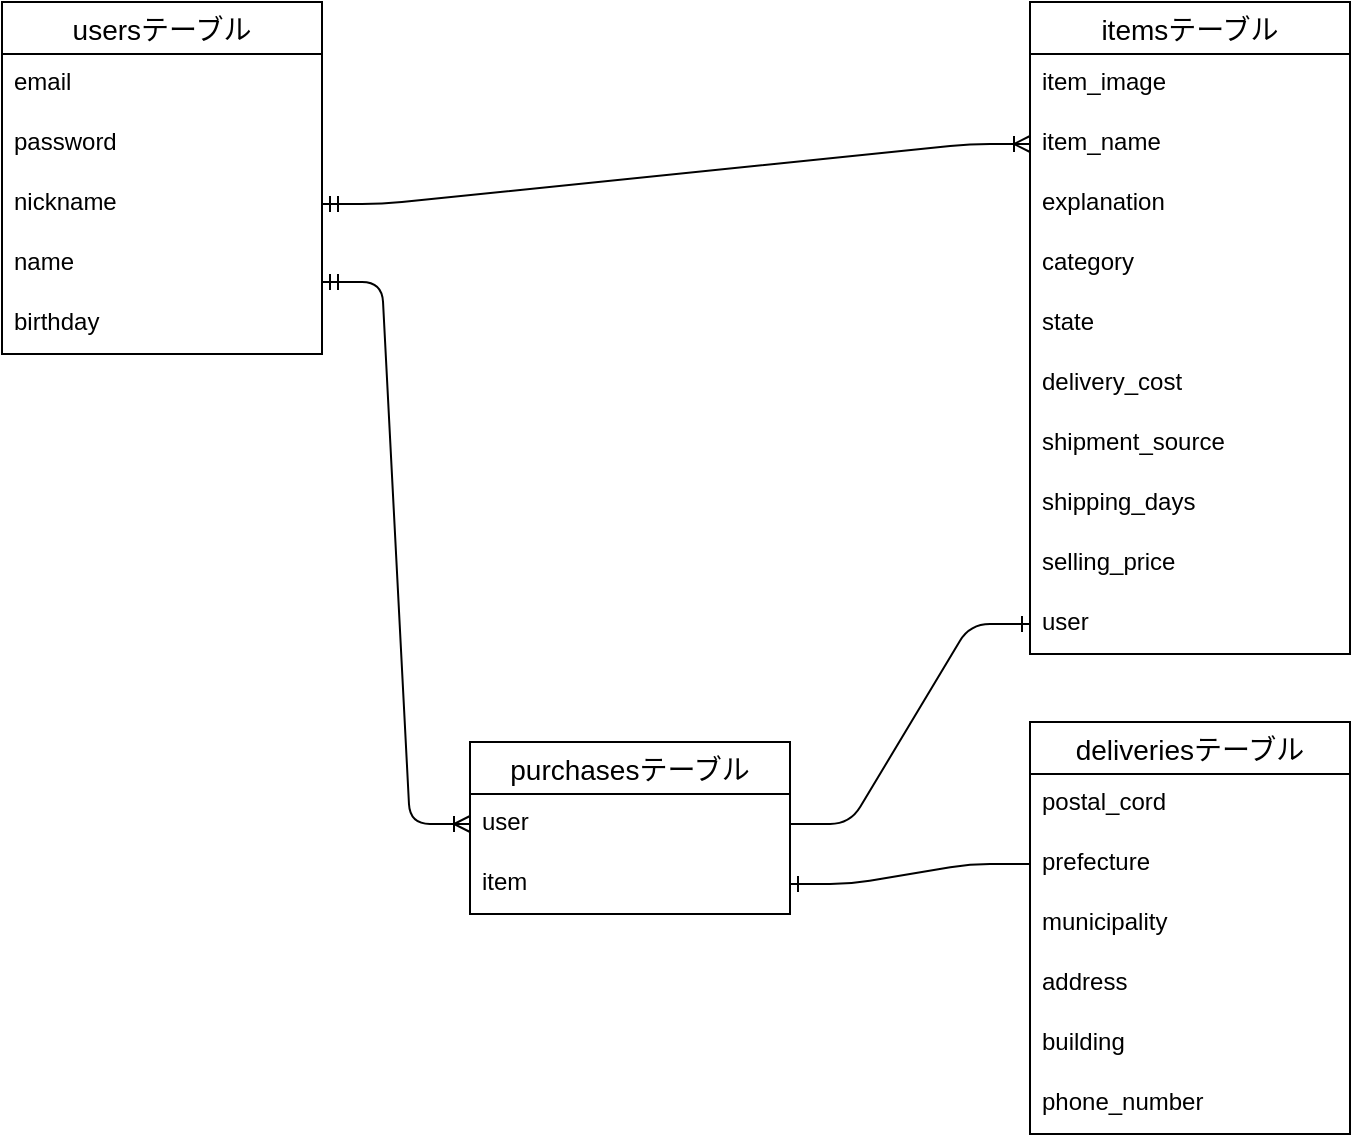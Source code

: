 <mxfile version="13.10.0" type="embed">
    <diagram id="3LET0M5TmCoL5MCrsVWT" name="ページ1">
        <mxGraphModel dx="990" dy="635" grid="1" gridSize="10" guides="1" tooltips="1" connect="1" arrows="1" fold="1" page="1" pageScale="1" pageWidth="850" pageHeight="1100" math="0" shadow="0">
            <root>
                <mxCell id="0"/>
                <mxCell id="1" parent="0"/>
                <mxCell id="15" value="usersテーブル" style="swimlane;fontStyle=0;childLayout=stackLayout;horizontal=1;startSize=26;horizontalStack=0;resizeParent=1;resizeParentMax=0;resizeLast=0;collapsible=1;marginBottom=0;align=center;fontSize=14;" parent="1" vertex="1">
                    <mxGeometry x="76" y="30" width="160" height="176" as="geometry">
                        <mxRectangle x="30" y="120" width="120" height="26" as="alternateBounds"/>
                    </mxGeometry>
                </mxCell>
                <mxCell id="16" value="email" style="text;strokeColor=none;fillColor=none;spacingLeft=4;spacingRight=4;overflow=hidden;rotatable=0;points=[[0,0.5],[1,0.5]];portConstraint=eastwest;fontSize=12;" parent="15" vertex="1">
                    <mxGeometry y="26" width="160" height="30" as="geometry"/>
                </mxCell>
                <mxCell id="17" value="password&#10;" style="text;strokeColor=none;fillColor=none;spacingLeft=4;spacingRight=4;overflow=hidden;rotatable=0;points=[[0,0.5],[1,0.5]];portConstraint=eastwest;fontSize=12;" parent="15" vertex="1">
                    <mxGeometry y="56" width="160" height="30" as="geometry"/>
                </mxCell>
                <mxCell id="44" value="nickname" style="text;strokeColor=none;fillColor=none;spacingLeft=4;spacingRight=4;overflow=hidden;rotatable=0;points=[[0,0.5],[1,0.5]];portConstraint=eastwest;fontSize=12;" parent="15" vertex="1">
                    <mxGeometry y="86" width="160" height="30" as="geometry"/>
                </mxCell>
                <mxCell id="45" value="name" style="text;strokeColor=none;fillColor=none;spacingLeft=4;spacingRight=4;overflow=hidden;rotatable=0;points=[[0,0.5],[1,0.5]];portConstraint=eastwest;fontSize=12;" parent="15" vertex="1">
                    <mxGeometry y="116" width="160" height="30" as="geometry"/>
                </mxCell>
                <mxCell id="49" value="birthday" style="text;strokeColor=none;fillColor=none;spacingLeft=4;spacingRight=4;overflow=hidden;rotatable=0;points=[[0,0.5],[1,0.5]];portConstraint=eastwest;fontSize=12;" parent="15" vertex="1">
                    <mxGeometry y="146" width="160" height="30" as="geometry"/>
                </mxCell>
                <mxCell id="50" value="itemsテーブル" style="swimlane;fontStyle=0;childLayout=stackLayout;horizontal=1;startSize=26;horizontalStack=0;resizeParent=1;resizeParentMax=0;resizeLast=0;collapsible=1;marginBottom=0;align=center;fontSize=14;" parent="1" vertex="1">
                    <mxGeometry x="590" y="30" width="160" height="326" as="geometry"/>
                </mxCell>
                <mxCell id="54" value="item_image" style="text;strokeColor=none;fillColor=none;spacingLeft=4;spacingRight=4;overflow=hidden;rotatable=0;points=[[0,0.5],[1,0.5]];portConstraint=eastwest;fontSize=12;" parent="50" vertex="1">
                    <mxGeometry y="26" width="160" height="30" as="geometry"/>
                </mxCell>
                <mxCell id="52" value="item_name" style="text;strokeColor=none;fillColor=none;spacingLeft=4;spacingRight=4;overflow=hidden;rotatable=0;points=[[0,0.5],[1,0.5]];portConstraint=eastwest;fontSize=12;" parent="50" vertex="1">
                    <mxGeometry y="56" width="160" height="30" as="geometry"/>
                </mxCell>
                <mxCell id="53" value="explanation" style="text;strokeColor=none;fillColor=none;spacingLeft=4;spacingRight=4;overflow=hidden;rotatable=0;points=[[0,0.5],[1,0.5]];portConstraint=eastwest;fontSize=12;" parent="50" vertex="1">
                    <mxGeometry y="86" width="160" height="30" as="geometry"/>
                </mxCell>
                <mxCell id="55" value="category" style="text;strokeColor=none;fillColor=none;spacingLeft=4;spacingRight=4;overflow=hidden;rotatable=0;points=[[0,0.5],[1,0.5]];portConstraint=eastwest;fontSize=12;" parent="50" vertex="1">
                    <mxGeometry y="116" width="160" height="30" as="geometry"/>
                </mxCell>
                <mxCell id="56" value="state" style="text;strokeColor=none;fillColor=none;spacingLeft=4;spacingRight=4;overflow=hidden;rotatable=0;points=[[0,0.5],[1,0.5]];portConstraint=eastwest;fontSize=12;" parent="50" vertex="1">
                    <mxGeometry y="146" width="160" height="30" as="geometry"/>
                </mxCell>
                <mxCell id="58" value="delivery_cost&#10;" style="text;strokeColor=none;fillColor=none;spacingLeft=4;spacingRight=4;overflow=hidden;rotatable=0;points=[[0,0.5],[1,0.5]];portConstraint=eastwest;fontSize=12;" parent="50" vertex="1">
                    <mxGeometry y="176" width="160" height="30" as="geometry"/>
                </mxCell>
                <mxCell id="59" value="shipment_source" style="text;strokeColor=none;fillColor=none;spacingLeft=4;spacingRight=4;overflow=hidden;rotatable=0;points=[[0,0.5],[1,0.5]];portConstraint=eastwest;fontSize=12;" parent="50" vertex="1">
                    <mxGeometry y="206" width="160" height="30" as="geometry"/>
                </mxCell>
                <mxCell id="60" value="shipping_days" style="text;strokeColor=none;fillColor=none;spacingLeft=4;spacingRight=4;overflow=hidden;rotatable=0;points=[[0,0.5],[1,0.5]];portConstraint=eastwest;fontSize=12;" parent="50" vertex="1">
                    <mxGeometry y="236" width="160" height="30" as="geometry"/>
                </mxCell>
                <mxCell id="61" value="selling_price" style="text;strokeColor=none;fillColor=none;spacingLeft=4;spacingRight=4;overflow=hidden;rotatable=0;points=[[0,0.5],[1,0.5]];portConstraint=eastwest;fontSize=12;" parent="50" vertex="1">
                    <mxGeometry y="266" width="160" height="30" as="geometry"/>
                </mxCell>
                <mxCell id="62" value="user" style="text;strokeColor=none;fillColor=none;spacingLeft=4;spacingRight=4;overflow=hidden;rotatable=0;points=[[0,0.5],[1,0.5]];portConstraint=eastwest;fontSize=12;" parent="50" vertex="1">
                    <mxGeometry y="296" width="160" height="30" as="geometry"/>
                </mxCell>
                <mxCell id="64" value="deliveriesテーブル" style="swimlane;fontStyle=0;childLayout=stackLayout;horizontal=1;startSize=26;horizontalStack=0;resizeParent=1;resizeParentMax=0;resizeLast=0;collapsible=1;marginBottom=0;align=center;fontSize=14;" parent="1" vertex="1">
                    <mxGeometry x="590" y="390" width="160" height="206" as="geometry"/>
                </mxCell>
                <mxCell id="69" value="postal_cord" style="text;strokeColor=none;fillColor=none;spacingLeft=4;spacingRight=4;overflow=hidden;rotatable=0;points=[[0,0.5],[1,0.5]];portConstraint=eastwest;fontSize=12;" parent="64" vertex="1">
                    <mxGeometry y="26" width="160" height="30" as="geometry"/>
                </mxCell>
                <mxCell id="70" value="prefecture" style="text;strokeColor=none;fillColor=none;spacingLeft=4;spacingRight=4;overflow=hidden;rotatable=0;points=[[0,0.5],[1,0.5]];portConstraint=eastwest;fontSize=12;" parent="64" vertex="1">
                    <mxGeometry y="56" width="160" height="30" as="geometry"/>
                </mxCell>
                <mxCell id="71" value="municipality" style="text;strokeColor=none;fillColor=none;spacingLeft=4;spacingRight=4;overflow=hidden;rotatable=0;points=[[0,0.5],[1,0.5]];portConstraint=eastwest;fontSize=12;" parent="64" vertex="1">
                    <mxGeometry y="86" width="160" height="30" as="geometry"/>
                </mxCell>
                <mxCell id="72" value="address" style="text;strokeColor=none;fillColor=none;spacingLeft=4;spacingRight=4;overflow=hidden;rotatable=0;points=[[0,0.5],[1,0.5]];portConstraint=eastwest;fontSize=12;" parent="64" vertex="1">
                    <mxGeometry y="116" width="160" height="30" as="geometry"/>
                </mxCell>
                <mxCell id="73" value="building" style="text;strokeColor=none;fillColor=none;spacingLeft=4;spacingRight=4;overflow=hidden;rotatable=0;points=[[0,0.5],[1,0.5]];portConstraint=eastwest;fontSize=12;" parent="64" vertex="1">
                    <mxGeometry y="146" width="160" height="30" as="geometry"/>
                </mxCell>
                <mxCell id="74" value="phone_number" style="text;strokeColor=none;fillColor=none;spacingLeft=4;spacingRight=4;overflow=hidden;rotatable=0;points=[[0,0.5],[1,0.5]];portConstraint=eastwest;fontSize=12;" parent="64" vertex="1">
                    <mxGeometry y="176" width="160" height="30" as="geometry"/>
                </mxCell>
                <mxCell id="75" value="" style="edgeStyle=entityRelationEdgeStyle;fontSize=12;html=1;endArrow=ERoneToMany;startArrow=ERmandOne;exitX=1;exitY=0.5;exitDx=0;exitDy=0;entryX=0;entryY=0.5;entryDx=0;entryDy=0;" parent="1" source="44" target="52" edge="1">
                    <mxGeometry width="100" height="100" relative="1" as="geometry">
                        <mxPoint x="376" y="330" as="sourcePoint"/>
                        <mxPoint x="476" y="230" as="targetPoint"/>
                    </mxGeometry>
                </mxCell>
                <mxCell id="83" value="purchasesテーブル" style="swimlane;fontStyle=0;childLayout=stackLayout;horizontal=1;startSize=26;horizontalStack=0;resizeParent=1;resizeParentMax=0;resizeLast=0;collapsible=1;marginBottom=0;align=center;fontSize=14;" vertex="1" parent="1">
                    <mxGeometry x="310" y="400" width="160" height="86" as="geometry"/>
                </mxCell>
                <mxCell id="84" value="user" style="text;strokeColor=none;fillColor=none;spacingLeft=4;spacingRight=4;overflow=hidden;rotatable=0;points=[[0,0.5],[1,0.5]];portConstraint=eastwest;fontSize=12;" vertex="1" parent="83">
                    <mxGeometry y="26" width="160" height="30" as="geometry"/>
                </mxCell>
                <mxCell id="85" value="item" style="text;strokeColor=none;fillColor=none;spacingLeft=4;spacingRight=4;overflow=hidden;rotatable=0;points=[[0,0.5],[1,0.5]];portConstraint=eastwest;fontSize=12;" vertex="1" parent="83">
                    <mxGeometry y="56" width="160" height="30" as="geometry"/>
                </mxCell>
                <mxCell id="99" value="" style="edgeStyle=entityRelationEdgeStyle;fontSize=12;html=1;endArrow=ERone;endFill=1;exitX=1;exitY=0.5;exitDx=0;exitDy=0;entryX=0;entryY=0.5;entryDx=0;entryDy=0;" edge="1" parent="1" source="84" target="62">
                    <mxGeometry width="100" height="100" relative="1" as="geometry">
                        <mxPoint x="470" y="370" as="sourcePoint"/>
                        <mxPoint x="570" y="270" as="targetPoint"/>
                    </mxGeometry>
                </mxCell>
                <mxCell id="101" value="" style="edgeStyle=entityRelationEdgeStyle;fontSize=12;html=1;endArrow=ERoneToMany;startArrow=ERmandOne;exitX=1;exitY=0.5;exitDx=0;exitDy=0;entryX=0;entryY=0.5;entryDx=0;entryDy=0;" edge="1" parent="1" target="84">
                    <mxGeometry width="100" height="100" relative="1" as="geometry">
                        <mxPoint x="236" y="170" as="sourcePoint"/>
                        <mxPoint x="590" y="140" as="targetPoint"/>
                    </mxGeometry>
                </mxCell>
                <mxCell id="102" value="" style="edgeStyle=entityRelationEdgeStyle;fontSize=12;html=1;endArrow=ERone;endFill=1;exitX=0;exitY=0.5;exitDx=0;exitDy=0;entryX=1;entryY=0.5;entryDx=0;entryDy=0;" edge="1" parent="1" source="70" target="85">
                    <mxGeometry width="100" height="100" relative="1" as="geometry">
                        <mxPoint x="480" y="451" as="sourcePoint"/>
                        <mxPoint x="600" y="351" as="targetPoint"/>
                    </mxGeometry>
                </mxCell>
            </root>
        </mxGraphModel>
    </diagram>
</mxfile>